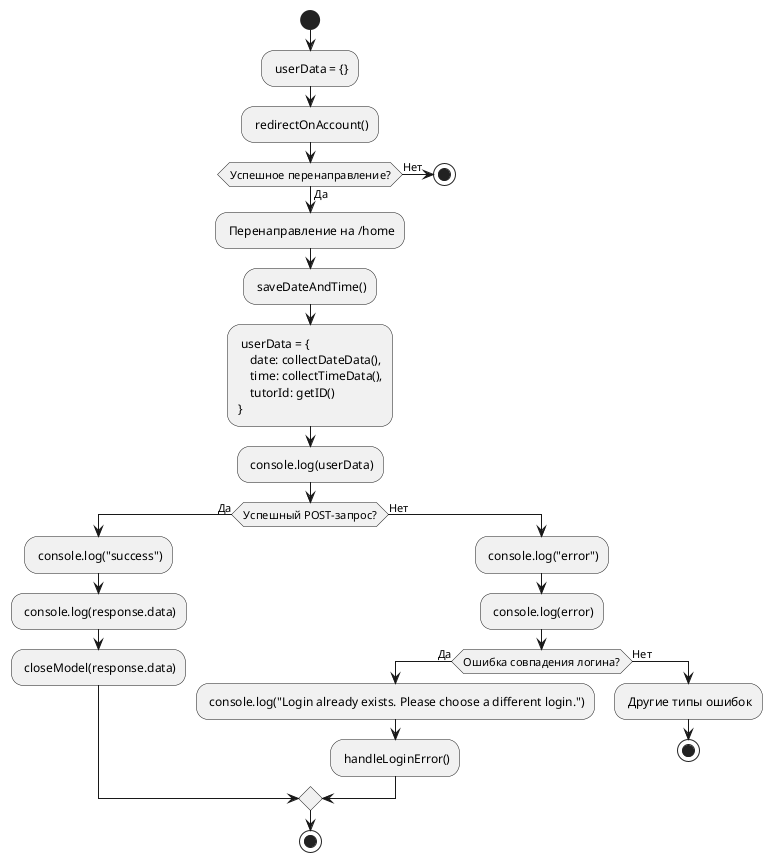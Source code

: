 @startuml
start
: userData = {};
: redirectOnAccount();
if (Успешное перенаправление?) then (Да)
  : Перенаправление на /home;
else (Нет)
  stop
endif
: saveDateAndTime();
: userData = {
    date: collectDateData(),
    time: collectTimeData(),
    tutorId: getID()
};
: console.log(userData);
if (Успешный POST-запрос?) then (Да)
  : console.log("success");
  : console.log(response.data);
  : closeModel(response.data);
else (Нет)
  : console.log("error");
  : console.log(error);
  if (Ошибка совпадения логина?) then (Да)
    : console.log("Login already exists. Please choose a different login.");
    : handleLoginError();
  else (Нет)
    : Другие типы ошибок;
    stop
  endif
endif
stop
@enduml